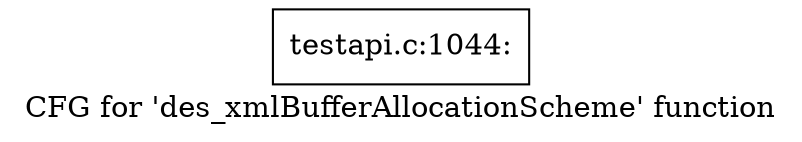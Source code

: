 digraph "CFG for 'des_xmlBufferAllocationScheme' function" {
	label="CFG for 'des_xmlBufferAllocationScheme' function";

	Node0x4b36dd0 [shape=record,label="{testapi.c:1044:}"];
}
